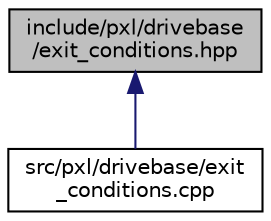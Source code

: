 digraph "include/pxl/drivebase/exit_conditions.hpp"
{
 // LATEX_PDF_SIZE
  edge [fontname="Helvetica",fontsize="10",labelfontname="Helvetica",labelfontsize="10"];
  node [fontname="Helvetica",fontsize="10",shape=record];
  Node1 [label="include/pxl/drivebase\l/exit_conditions.hpp",height=0.2,width=0.4,color="black", fillcolor="grey75", style="filled", fontcolor="black",tooltip=" "];
  Node1 -> Node2 [dir="back",color="midnightblue",fontsize="10",style="solid"];
  Node2 [label="src/pxl/drivebase/exit\l_conditions.cpp",height=0.2,width=0.4,color="black", fillcolor="white", style="filled",URL="$exit__conditions_8cpp.html",tooltip=" "];
}
